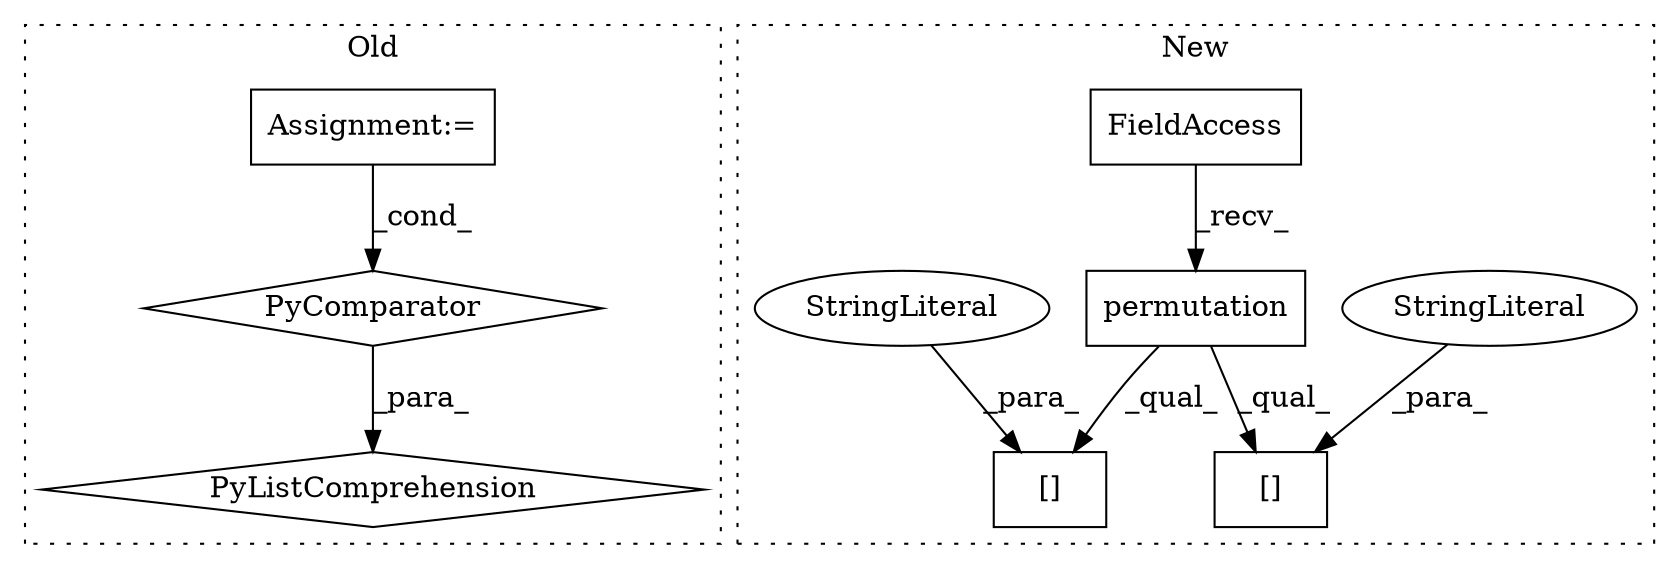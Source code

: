 digraph G {
subgraph cluster0 {
1 [label="PyComparator" a="113" s="75039" l="33" shape="diamond"];
4 [label="PyListComprehension" a="109" s="74955" l="125" shape="diamond"];
9 [label="Assignment:=" a="7" s="74765" l="6" shape="box"];
label = "Old";
style="dotted";
}
subgraph cluster1 {
2 [label="permutation" a="32" s="75411,75434" l="12,1" shape="box"];
3 [label="[]" a="2" s="75673,75701" l="10,1" shape="box"];
5 [label="StringLiteral" a="45" s="75683" l="18" shape="ellipse"];
6 [label="[]" a="2" s="75619,75647" l="10,1" shape="box"];
7 [label="StringLiteral" a="45" s="75629" l="18" shape="ellipse"];
8 [label="FieldAccess" a="22" s="75398" l="12" shape="box"];
label = "New";
style="dotted";
}
1 -> 4 [label="_para_"];
2 -> 3 [label="_qual_"];
2 -> 6 [label="_qual_"];
5 -> 3 [label="_para_"];
7 -> 6 [label="_para_"];
8 -> 2 [label="_recv_"];
9 -> 1 [label="_cond_"];
}